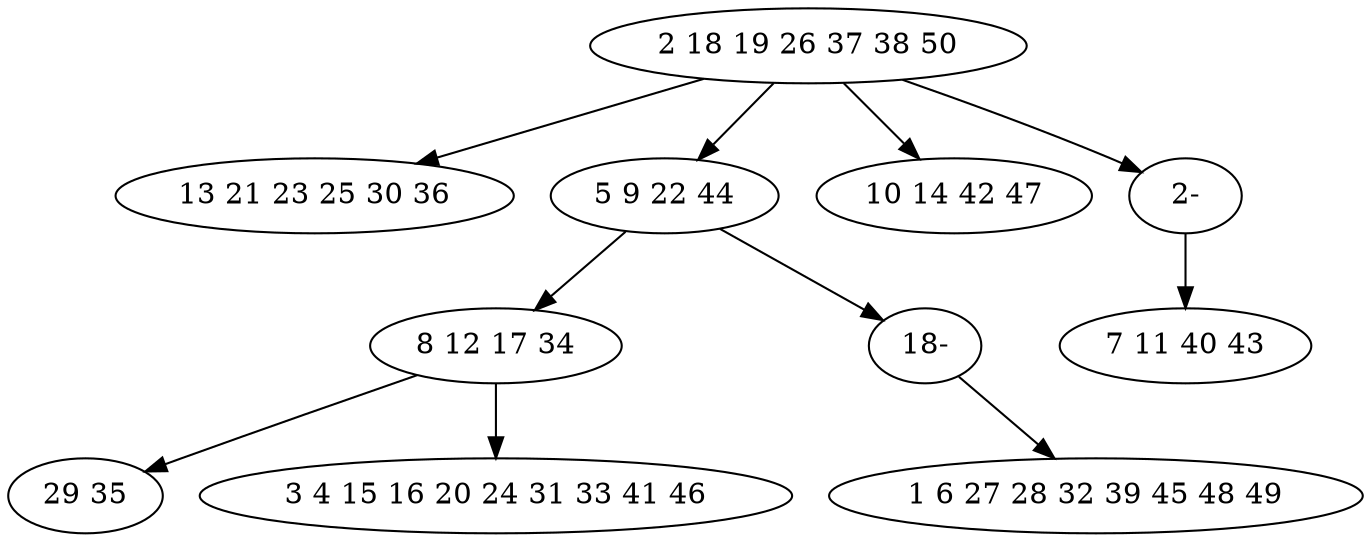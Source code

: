 digraph true_tree {
	"0" -> "1"
	"0" -> "2"
	"0" -> "3"
	"2" -> "4"
	"4" -> "5"
	"4" -> "6"
	"2" -> "10"
	"0" -> "9"
	"9" -> "8"
	"10" -> "7"
	"0" [label="2 18 19 26 37 38 50"];
	"1" [label="13 21 23 25 30 36"];
	"2" [label="5 9 22 44"];
	"3" [label="10 14 42 47"];
	"4" [label="8 12 17 34"];
	"5" [label="29 35"];
	"6" [label="3 4 15 16 20 24 31 33 41 46"];
	"7" [label="1 6 27 28 32 39 45 48 49"];
	"8" [label="7 11 40 43"];
	"9" [label="2-"];
	"10" [label="18-"];
}
